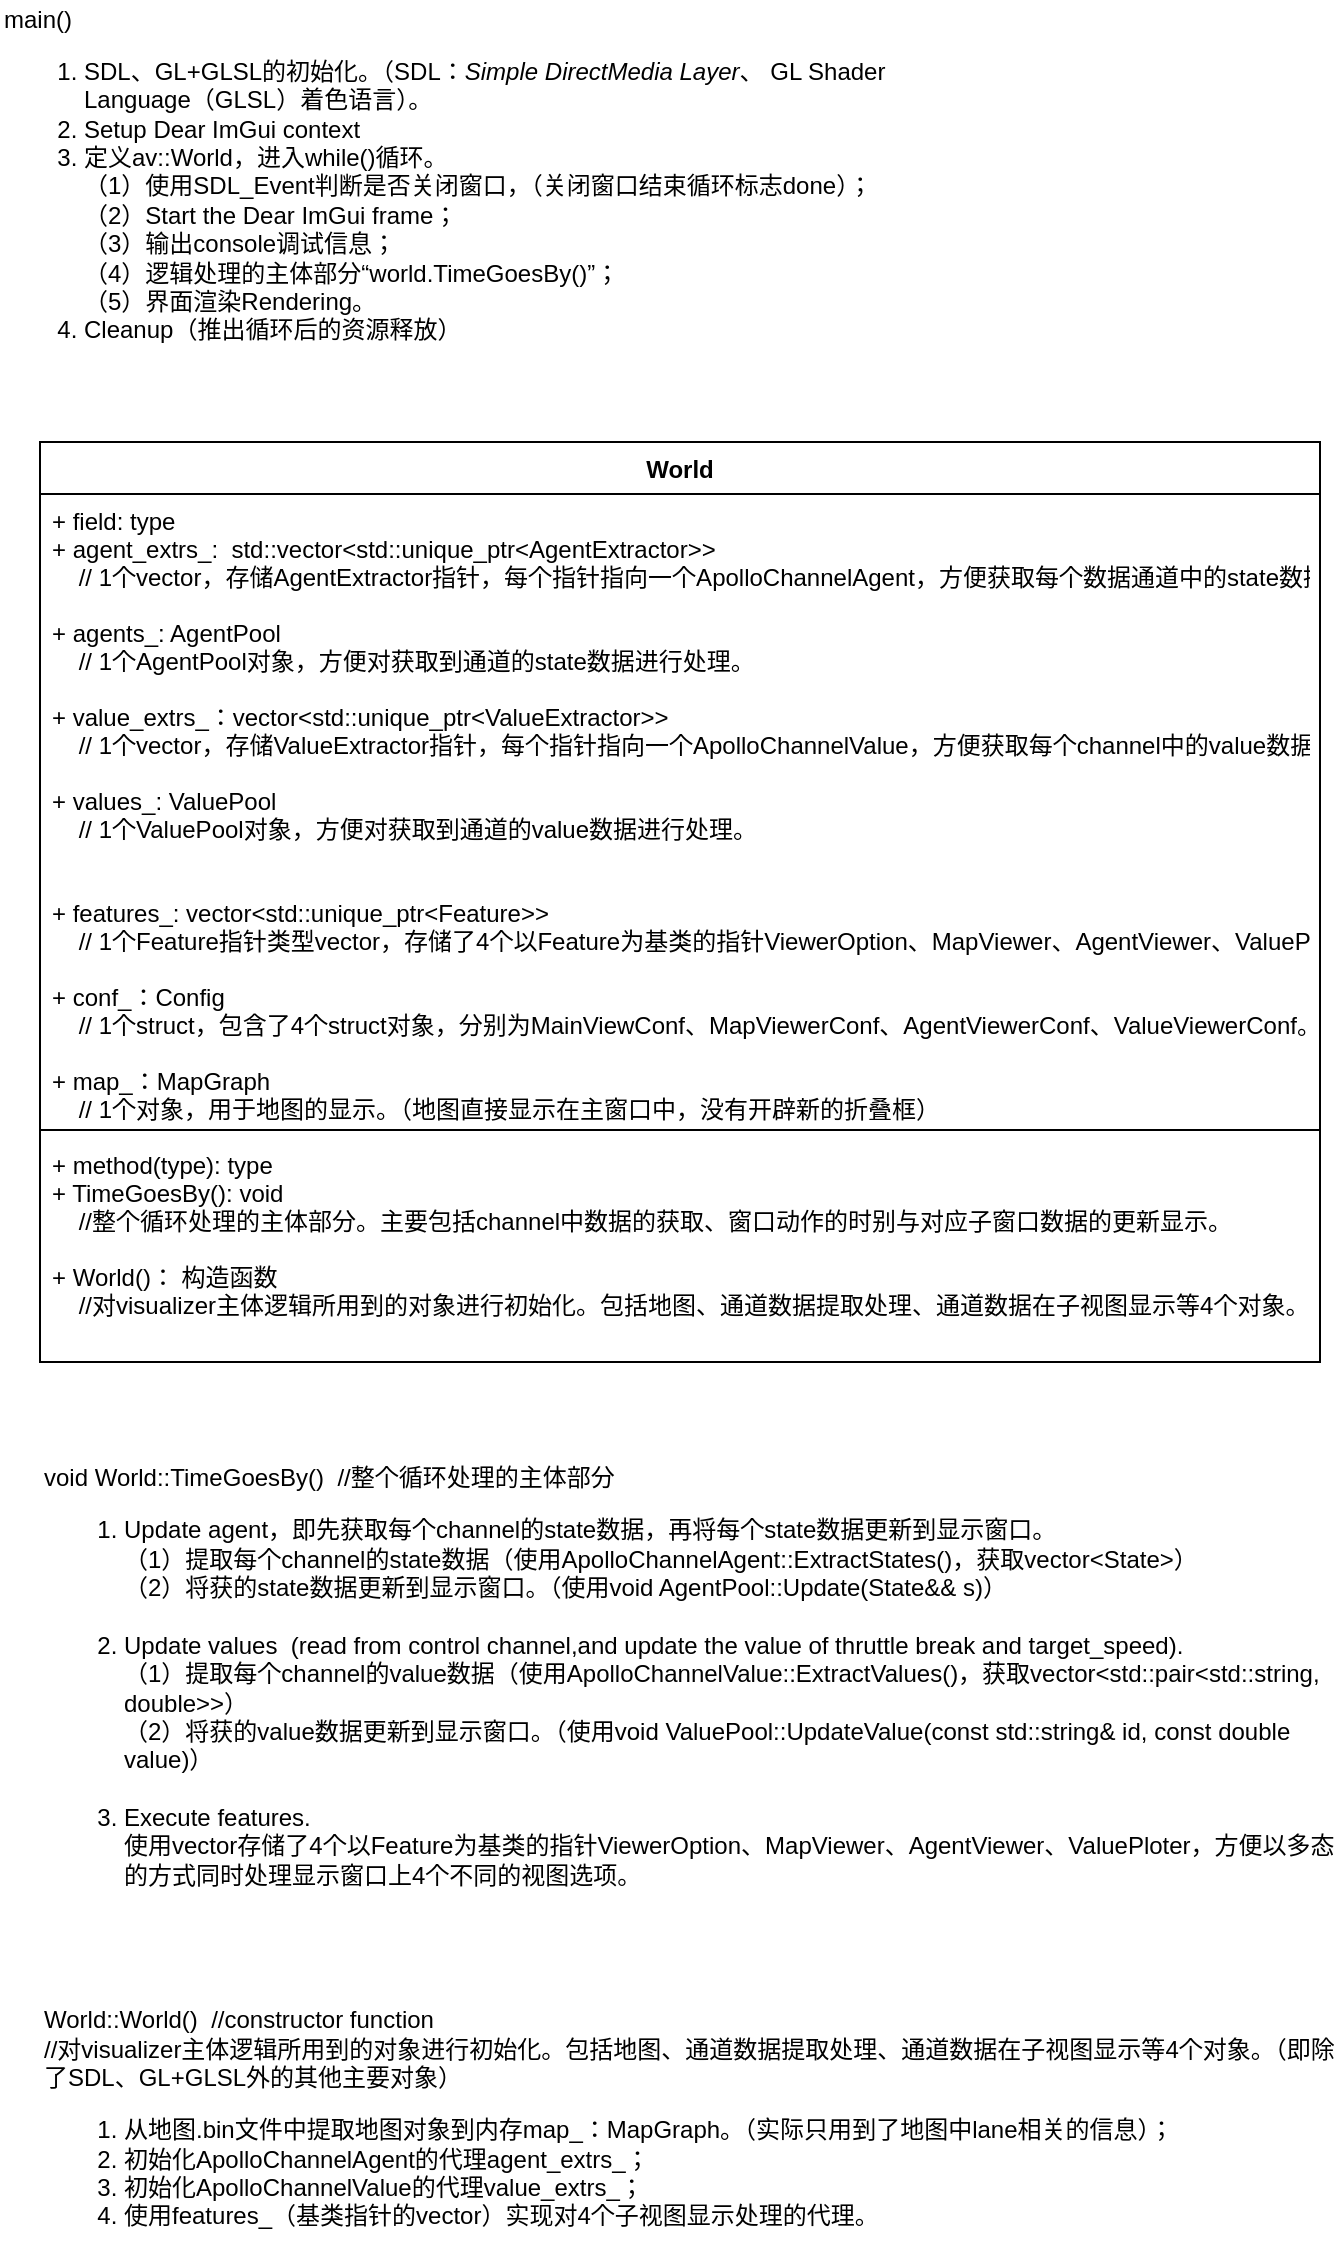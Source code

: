 <mxfile version="17.3.0" type="device" pages="3"><diagram id="_tosvUW0khibYY7aZ43s" name="main &amp; world "><mxGraphModel dx="891" dy="694" grid="1" gridSize="10" guides="1" tooltips="1" connect="1" arrows="1" fold="1" page="1" pageScale="1" pageWidth="850" pageHeight="1100" math="0" shadow="0"><root><mxCell id="0"/><mxCell id="1" parent="0"/><mxCell id="HxUQQRVWvH03dzxJ82vK-1" value="&lt;div&gt;main()&lt;br&gt;&lt;/div&gt;&lt;ol&gt;&lt;li&gt;SDL、GL+GLSL的初始化。（SDL：&lt;span&gt;&lt;em class=&quot;qkunPe&quot;&gt;Simple DirectMedia Layer&lt;/em&gt;&lt;/span&gt;、 GL Shader Language（GLSL）着色语言）。&lt;/li&gt;&lt;li&gt;Setup Dear ImGui context&lt;/li&gt;&lt;li&gt;定义av::World，进入while()循环。&lt;br&gt;（1）使用SDL_Event判断是否关闭窗口，（关闭窗口结束循环标志done）；&lt;br&gt;（2）Start the Dear ImGui frame；&lt;br&gt;（3）输出console调试信息；&lt;br&gt;（4）逻辑处理的主体部分“world.TimeGoesBy()”；&lt;br&gt;（5）界面渲染Rendering。&lt;/li&gt;&lt;li&gt;Cleanup（推出循环后的资源释放）&lt;br&gt;&lt;/li&gt;&lt;/ol&gt;" style="text;strokeColor=none;fillColor=none;html=1;whiteSpace=wrap;verticalAlign=middle;overflow=hidden;" parent="1" vertex="1"><mxGeometry x="20" y="20" width="490" height="180" as="geometry"/></mxCell><mxCell id="HxUQQRVWvH03dzxJ82vK-2" value="World" style="swimlane;fontStyle=1;align=center;verticalAlign=top;childLayout=stackLayout;horizontal=1;startSize=26;horizontalStack=0;resizeParent=1;resizeParentMax=0;resizeLast=0;collapsible=1;marginBottom=0;" parent="1" vertex="1"><mxGeometry x="40" y="241" width="640" height="460" as="geometry"/></mxCell><mxCell id="HxUQQRVWvH03dzxJ82vK-3" value="+ field: type&#xA;+ agent_extrs_:  std::vector&lt;std::unique_ptr&lt;AgentExtractor&gt;&gt;&#xA;    // 1个vector，存储AgentExtractor指针，每个指针指向一个ApolloChannelAgent，方便获取每个数据通道中的state数据，到state显示窗口。&#xA;&#xA;+ agents_: AgentPool&#xA;    // 1个AgentPool对象，方便对获取到通道的state数据进行处理。&#xA;&#xA;+ value_extrs_：vector&lt;std::unique_ptr&lt;ValueExtractor&gt;&gt;&#xA;    // 1个vector，存储ValueExtractor指针，每个指针指向一个ApolloChannelValue，方便获取每个channel中的value数据，到value显示窗口。&#xA;&#xA;+ values_: ValuePool&#xA;    // 1个ValuePool对象，方便对获取到通道的value数据进行处理。 &#xA;&#xA;&#xA;+ features_: vector&lt;std::unique_ptr&lt;Feature&gt;&gt;&#xA;    // 1个Feature指针类型vector，存储了4个以Feature为基类的指针ViewerOption、MapViewer、AgentViewer、ValuePloter（方便以多态的方式同时处理页面上4个不同的视图选项）&#xA;&#xA;+ conf_：Config&#xA;    // 1个struct，包含了4个struct对象，分别为MainViewConf、MapViewerConf、AgentViewerConf、ValueViewerConf。（对MainView、MapViewer、AgentViewer、ValueViewer分别进行配置）&#xA;&#xA;+ map_：MapGraph&#xA;    // 1个对象，用于地图的显示。（地图直接显示在主窗口中，没有开辟新的折叠框）&#xA;" style="text;strokeColor=none;fillColor=none;align=left;verticalAlign=top;spacingLeft=4;spacingRight=4;overflow=hidden;rotatable=0;points=[[0,0.5],[1,0.5]];portConstraint=eastwest;" parent="HxUQQRVWvH03dzxJ82vK-2" vertex="1"><mxGeometry y="26" width="640" height="314" as="geometry"/></mxCell><mxCell id="HxUQQRVWvH03dzxJ82vK-4" value="" style="line;strokeWidth=1;fillColor=none;align=left;verticalAlign=middle;spacingTop=-1;spacingLeft=3;spacingRight=3;rotatable=0;labelPosition=right;points=[];portConstraint=eastwest;" parent="HxUQQRVWvH03dzxJ82vK-2" vertex="1"><mxGeometry y="340" width="640" height="8" as="geometry"/></mxCell><mxCell id="HxUQQRVWvH03dzxJ82vK-5" value="+ method(type): type&#xA;+ TimeGoesBy(): void&#xA;    //整个循环处理的主体部分。主要包括channel中数据的获取、窗口动作的时别与对应子窗口数据的更新显示。&#xA;&#xA;+ World()： 构造函数&#xA;    //对visualizer主体逻辑所用到的对象进行初始化。包括地图、通道数据提取处理、通道数据在子视图显示等4个对象。（即除了SDL、GL+GLSL外的其他主要对象）&#xA;&#xA;" style="text;strokeColor=none;fillColor=none;align=left;verticalAlign=top;spacingLeft=4;spacingRight=4;overflow=hidden;rotatable=0;points=[[0,0.5],[1,0.5]];portConstraint=eastwest;" parent="HxUQQRVWvH03dzxJ82vK-2" vertex="1"><mxGeometry y="348" width="640" height="112" as="geometry"/></mxCell><mxCell id="HxUQQRVWvH03dzxJ82vK-6" value="&lt;div&gt;void World::TimeGoesBy()&amp;nbsp; //整个循环处理的主体部分&lt;br&gt;&lt;/div&gt;&lt;ol&gt;&lt;li&gt;Update agent，即先获取每个channel的state数据，再将每个state数据更新到显示窗口。&lt;br&gt;（1）提取每个channel的state数据（使用ApolloChannelAgent::ExtractStates()，获取vector&amp;lt;State&amp;gt;）&lt;br&gt;（2）将获的state数据更新到显示窗口。（使用void AgentPool::Update(State&amp;amp;&amp;amp; s)）&lt;br&gt;&lt;br&gt;&lt;/li&gt;&lt;li&gt;Update values&amp;nbsp; (read from control channel,and update the value of thruttle break and target_speed).&lt;br&gt;（1）提取每个channel的value数据（使用ApolloChannelValue::ExtractValues()，获取vector&amp;lt;std::pair&amp;lt;std::string, double&amp;gt;&amp;gt;）&lt;br&gt;（2）将获的value数据更新到显示窗口。（使用void ValuePool::UpdateValue(const std::string&amp;amp; id, const double value)）&lt;br&gt;&lt;br&gt;&lt;/li&gt;&lt;li&gt;Execute features.&lt;br&gt;使用vector存储了4个以Feature为基类的指针ViewerOption、MapViewer、AgentViewer、ValuePloter，方便以多态的方式同时处理显示窗口上4个不同的视图选项。&lt;/li&gt;&lt;/ol&gt;" style="text;strokeColor=none;fillColor=none;html=1;whiteSpace=wrap;verticalAlign=middle;overflow=hidden;" parent="1" vertex="1"><mxGeometry x="40" y="730" width="650" height="268" as="geometry"/></mxCell><mxCell id="oh0l67XYJBeAPU-US4lL-1" value="&lt;div&gt;World::World()&amp;nbsp; //constructor function&lt;/div&gt;&lt;div&gt;&lt;span&gt;&#9;&lt;/span&gt;//对visualizer主体逻辑所用到的对象进行初始化。包括地图、通道数据提取处理、通道数据在子视图显示等4个对象。（即除了SDL、GL+GLSL外的其他主要对象）&lt;br&gt;&lt;/div&gt;&lt;ol&gt;&lt;li&gt;从地图.bin文件中提取地图对象到内存map_：MapGraph。（实际只用到了地图中lane相关的信息）；&lt;br&gt;&lt;/li&gt;&lt;li&gt;初始化ApolloChannelAgent的代理agent_extrs_；&lt;br&gt;&lt;/li&gt;&lt;li&gt;初始化ApolloChannelValue的代理value_extrs_；&lt;/li&gt;&lt;li&gt;使用features_（基类指针的vector）实现对4个子视图显示处理的代理。&lt;br&gt;&lt;/li&gt;&lt;/ol&gt;" style="text;strokeColor=none;fillColor=none;html=1;whiteSpace=wrap;verticalAlign=middle;overflow=hidden;" parent="1" vertex="1"><mxGeometry x="40" y="1020" width="650" height="130" as="geometry"/></mxCell></root></mxGraphModel></diagram><diagram id="C2Trb0IP0rQXW4Oh55A-" name="ApolloMap &amp; MapGraph"><mxGraphModel dx="2302" dy="1214" grid="1" gridSize="10" guides="1" tooltips="1" connect="1" arrows="1" fold="1" page="1" pageScale="1" pageWidth="850" pageHeight="1100" math="0" shadow="0"><root><mxCell id="0"/><mxCell id="1" parent="0"/><mxCell id="_PbJF-DfOXBYlj6f24ZV-1" value="ApolloMap" style="swimlane;fontStyle=1;align=center;verticalAlign=top;childLayout=stackLayout;horizontal=1;startSize=26;horizontalStack=0;resizeParent=1;resizeParentMax=0;resizeLast=0;collapsible=1;marginBottom=0;" vertex="1" parent="1"><mxGeometry y="30" width="520" height="130" as="geometry"/></mxCell><mxCell id="_PbJF-DfOXBYlj6f24ZV-2" value="+ field: type" style="text;strokeColor=none;fillColor=none;align=left;verticalAlign=top;spacingLeft=4;spacingRight=4;overflow=hidden;rotatable=0;points=[[0,0.5],[1,0.5]];portConstraint=eastwest;" vertex="1" parent="_PbJF-DfOXBYlj6f24ZV-1"><mxGeometry y="26" width="520" height="26" as="geometry"/></mxCell><mxCell id="_PbJF-DfOXBYlj6f24ZV-3" value="" style="line;strokeWidth=1;fillColor=none;align=left;verticalAlign=middle;spacingTop=-1;spacingLeft=3;spacingRight=3;rotatable=0;labelPosition=right;points=[];portConstraint=eastwest;" vertex="1" parent="_PbJF-DfOXBYlj6f24ZV-1"><mxGeometry y="52" width="520" height="8" as="geometry"/></mxCell><mxCell id="_PbJF-DfOXBYlj6f24ZV-4" value="+ method(type): type&#xA;+ InitMap(const std::string&amp; path) const override： MapGraph&#xA;    //从地图.bin文件中获取需要的地图信息到内存变量MapGraph，并return。&#xA;" style="text;strokeColor=none;fillColor=none;align=left;verticalAlign=top;spacingLeft=4;spacingRight=4;overflow=hidden;rotatable=0;points=[[0,0.5],[1,0.5]];portConstraint=eastwest;" vertex="1" parent="_PbJF-DfOXBYlj6f24ZV-1"><mxGeometry y="60" width="520" height="70" as="geometry"/></mxCell><mxCell id="s8HSmoG2vOuh5E_bU1I--1" value="&lt;div&gt;MapGraph InitMap(const std::string&amp;amp; path) const&amp;nbsp;&amp;nbsp; &lt;br&gt;&lt;/div&gt;&lt;div&gt;&lt;span&gt;&#9;&lt;/span&gt;//从地图.bin文件中获取需要的地图信息到内存变量MapGraph，并return。&lt;/div&gt;&lt;ol&gt;&lt;li&gt;读取地图bin文件，用以创建cyber中可用的地图对象，并校验以上处理结果。具体如下：&lt;br&gt;（1）创建一个文件处理流input，使用fstream类的构造函数方式打开地图的.bin文件；（2）创建一个地图proto对象，获取fstream输入的地图。&lt;/li&gt;&lt;li&gt;获取地图中的每条lane，（实际只提取了每条lane的如下4个信息：id、central_curve、left_boundary、right_boundary，见struct LaneNode {}）&lt;br&gt;&lt;/li&gt;&lt;li&gt;将每条lane以及lane之间的连接关系（用lane的id、successor_id来实现），都添加到MapGraph中&lt;/li&gt;&lt;li&gt;return最终的MapGraph。&lt;/li&gt;&lt;/ol&gt;" style="text;strokeColor=none;fillColor=none;html=1;whiteSpace=wrap;verticalAlign=middle;overflow=hidden;" vertex="1" parent="1"><mxGeometry y="220" width="520" height="170" as="geometry"/></mxCell><mxCell id="s8HSmoG2vOuh5E_bU1I--2" value="MapGraph" style="swimlane;fontStyle=1;align=center;verticalAlign=top;childLayout=stackLayout;horizontal=1;startSize=26;horizontalStack=0;resizeParent=1;resizeParentMax=0;resizeLast=0;collapsible=1;marginBottom=0;" vertex="1" parent="1"><mxGeometry x="850" y="22" width="520" height="300" as="geometry"/></mxCell><mxCell id="s8HSmoG2vOuh5E_bU1I--3" value="+ field: type&#xA;+ nodes_: unordered_map&lt;std::string, LaneNode&gt; &#xA;    // 哈希表，建立一对一的映射。就是一个lane.id对应该lane（相当于吧lane.id单独提取出来）&#xA;&#xA;+ edges_: unordered_map&lt;std::string, std::unordered_set&lt;std::string&gt;&gt;&#xA;    // 哈希表，建立一对多的映射。就是一个lane.id对应多个lane.successor_id的映射（见地图中十字路口）&#xA;&#xA;" style="text;strokeColor=none;fillColor=none;align=left;verticalAlign=top;spacingLeft=4;spacingRight=4;overflow=hidden;rotatable=0;points=[[0,0.5],[1,0.5]];portConstraint=eastwest;" vertex="1" parent="s8HSmoG2vOuh5E_bU1I--2"><mxGeometry y="26" width="520" height="144" as="geometry"/></mxCell><mxCell id="s8HSmoG2vOuh5E_bU1I--4" value="" style="line;strokeWidth=1;fillColor=none;align=left;verticalAlign=middle;spacingTop=-1;spacingLeft=3;spacingRight=3;rotatable=0;labelPosition=right;points=[];portConstraint=eastwest;" vertex="1" parent="s8HSmoG2vOuh5E_bU1I--2"><mxGeometry y="170" width="520" height="8" as="geometry"/></mxCell><mxCell id="s8HSmoG2vOuh5E_bU1I--5" value="+ method(type): type&#xA;+ AddConnectEdge(const std::string&amp; from, const std::string&amp; to)： void&#xA;    // 建立一个lane.id与多个lane.successor_id的映射（见地图中十字路口的地方，从一条车道from可以驶入多个其他车道to。此函数就是使用lane.id、lane.successor_id来建立这样的连接关系。）&#xA;&#xA;+ AddLaneNode(LaneNode&amp;&amp; node)：void&#xA;    // 建立lane.id与lane的映射&#xA;&#xA;&#xA;" style="text;strokeColor=none;fillColor=none;align=left;verticalAlign=top;spacingLeft=4;spacingRight=4;overflow=hidden;rotatable=0;points=[[0,0.5],[1,0.5]];portConstraint=eastwest;" vertex="1" parent="s8HSmoG2vOuh5E_bU1I--2"><mxGeometry y="178" width="520" height="122" as="geometry"/></mxCell><mxCell id="s8HSmoG2vOuh5E_bU1I--6" value="&lt;div&gt;...&lt;/div&gt;&lt;div&gt;&lt;span style=&quot;white-space: pre&quot;&gt;&#9;&lt;/span&gt;//&lt;/div&gt;&lt;ol&gt;&lt;li&gt;&lt;br&gt;&lt;/li&gt;&lt;/ol&gt;" style="text;strokeColor=none;fillColor=none;html=1;whiteSpace=wrap;verticalAlign=middle;overflow=hidden;" vertex="1" parent="1"><mxGeometry x="850" y="410" width="520" height="70" as="geometry"/></mxCell></root></mxGraphModel></diagram><diagram id="i8_dzt9FGUQEKd3Z9aoo" name="ApolloChannelAgent"><mxGraphModel dx="185" dy="694" grid="1" gridSize="10" guides="1" tooltips="1" connect="1" arrows="1" fold="1" page="1" pageScale="1" pageWidth="850" pageHeight="1100" math="0" shadow="0"><root><mxCell id="0"/><mxCell id="1" parent="0"/><mxCell id="-s-p21AE89b6esD1LIF6-1" value="ApolloChannelAgent" style="swimlane;fontStyle=1;align=center;verticalAlign=top;childLayout=stackLayout;horizontal=1;startSize=26;horizontalStack=0;resizeParent=1;resizeParentMax=0;resizeLast=0;collapsible=1;marginBottom=0;" parent="1" vertex="1"><mxGeometry x="850" y="22" width="520" height="340" as="geometry"/></mxCell><mxCell id="-s-p21AE89b6esD1LIF6-2" value="+ field: type&#xA;+ reader_per_：shared_ptr&lt;neodrive::cyber::Reader&lt;neodrive::global::perception::PerceptionObstacles&gt;&gt;&#xA;    //1个Reader，用于读取感知中的障碍物信息的通道PerceptionObstacles&#xA;&#xA;+ reader_loc_：shared_ptr&lt;neodrive::cyber::Reader&lt;neodrive::global::localization::LocalizationEstimate&gt;&gt;&#xA;    //1个Reader，用于读取定位信息的通道LocalizationEstimate&#xA;&#xA;+ reader_pln_、reader_prd_&#xA;    // 两者同上，用于读取planning、prediction数据通道ADCTrajectory、PredictionObstacles。&#xA;&#xA;+node_：shared_ptr&lt;neodrive::cyber::Node&gt;&#xA;    // 定义cyber中的节点node指针&#xA;&#xA;&#xA;&#xA;" style="text;strokeColor=none;fillColor=none;align=left;verticalAlign=top;spacingLeft=4;spacingRight=4;overflow=hidden;rotatable=0;points=[[0,0.5],[1,0.5]];portConstraint=eastwest;" parent="-s-p21AE89b6esD1LIF6-1" vertex="1"><mxGeometry y="26" width="520" height="184" as="geometry"/></mxCell><mxCell id="-s-p21AE89b6esD1LIF6-3" value="" style="line;strokeWidth=1;fillColor=none;align=left;verticalAlign=middle;spacingTop=-1;spacingLeft=3;spacingRight=3;rotatable=0;labelPosition=right;points=[];portConstraint=eastwest;" parent="-s-p21AE89b6esD1LIF6-1" vertex="1"><mxGeometry y="210" width="520" height="8" as="geometry"/></mxCell><mxCell id="-s-p21AE89b6esD1LIF6-4" value="+ method(type): type&#xA;+ ExtractStates()：vector&lt;State&gt;&#xA;    // &#xA;" style="text;strokeColor=none;fillColor=none;align=left;verticalAlign=top;spacingLeft=4;spacingRight=4;overflow=hidden;rotatable=0;points=[[0,0.5],[1,0.5]];portConstraint=eastwest;" parent="-s-p21AE89b6esD1LIF6-1" vertex="1"><mxGeometry y="218" width="520" height="122" as="geometry"/></mxCell><mxCell id="-s-p21AE89b6esD1LIF6-5" value="&lt;div&gt;vector&amp;lt;State&amp;gt; ExtractStates()&lt;br&gt;&lt;/div&gt;&lt;div&gt;&lt;span&gt;&#9;&lt;/span&gt;// 提取如下4方面的state信息，分别为：Extract all obstacles、Add prediction info、Extract ego as obstacle、Add planning info。&lt;br&gt;&lt;/div&gt;&lt;ol&gt;&lt;li&gt;使用reader_per_读取percerption的channel信息，如果读到了就执行如下2步：&lt;br&gt;（1）extract Perception中的states到res中；&lt;br&gt;（2）如果reader_prd_读取到了Prediction数据，就执行下面内容：Extract Prediction中的Futures；然后将Perception得到的每个obstacle的可能的trajectory信息，更换到Prediction得到的每个障碍物的features中（也是预测轨迹信息）。&lt;/li&gt;&lt;li&gt;&lt;br&gt;&lt;/li&gt;&lt;/ol&gt;" style="text;strokeColor=none;fillColor=none;html=1;whiteSpace=wrap;verticalAlign=middle;overflow=hidden;" parent="1" vertex="1"><mxGeometry x="850" y="410" width="550" height="160" as="geometry"/></mxCell><mxCell id="-s-p21AE89b6esD1LIF6-6" value="&lt;div&gt;vector&amp;lt;State&amp;gt; ExtractPerceptionStates(&lt;br&gt;&amp;nbsp;&amp;nbsp;&amp;nbsp; const neodrive::global::perception::PerceptionObstacles&amp;amp; msg)&lt;br&gt;&lt;/div&gt;&lt;div&gt;&lt;span&gt;&#9;&lt;/span&gt;// 将msg中每个障碍物的信息，提出出id、type、position、velocity、heading、polygon_point等信息提取，组成vector&amp;lt;State&amp;gt;并返回。&lt;br&gt;&lt;/div&gt;&lt;ol&gt;&lt;li&gt;遍历每个msg.perception_obstacle()提取id、type、position、velocity、heading、polygon_point等信息提取，组成vector&amp;lt;State&amp;gt;并返回。&lt;/li&gt;&lt;/ol&gt;" style="text;strokeColor=none;fillColor=none;html=1;whiteSpace=wrap;verticalAlign=middle;overflow=hidden;" parent="1" vertex="1"><mxGeometry x="850" y="605" width="550" height="120" as="geometry"/></mxCell><mxCell id="8DAv-N4uqTsnjM-pjQTU-1" value="&lt;div&gt;unordered_map&amp;lt;std::string, std::vector&amp;lt;Trajectory&amp;gt;&amp;gt; ExtractPredictionFutures(&lt;br&gt;&amp;nbsp;&amp;nbsp;&amp;nbsp; const neodrive::global::prediction::PredictionObstacles&amp;amp; msg)&lt;br&gt;&lt;/div&gt;&lt;div&gt;&lt;span&gt;&#9;&lt;/span&gt;// 提取msg中。所有的obstacle id，以及每1个obstacle id与多条预测轨迹trajectory之间的对应关系。组成一个map，并return。&lt;/div&gt;&lt;ol&gt;&lt;li&gt;循环遍历prediction到的每个obstacle&lt;br&gt;1.1 如果obstacle的预测轨迹trajectory存在（根据trajectory_size()判断）&lt;br&gt;（1）遍历障碍物的每条预测轨迹trajectory，并将obstacle的id与预测到的多条trajectory建立其1对多的关系。&lt;/li&gt;&lt;li&gt;返回1个map，包含了所有的obstacle id，以及每1个obstacle id与多条预测轨迹trajectory之间的对应关系。（每条trajectory除了waypoint外，还包含了2个信息：probability、generator。）&lt;/li&gt;&lt;/ol&gt;" style="text;strokeColor=none;fillColor=none;html=1;whiteSpace=wrap;verticalAlign=middle;overflow=hidden;" parent="1" vertex="1"><mxGeometry x="850" y="740" width="550" height="180" as="geometry"/></mxCell></root></mxGraphModel></diagram></mxfile>